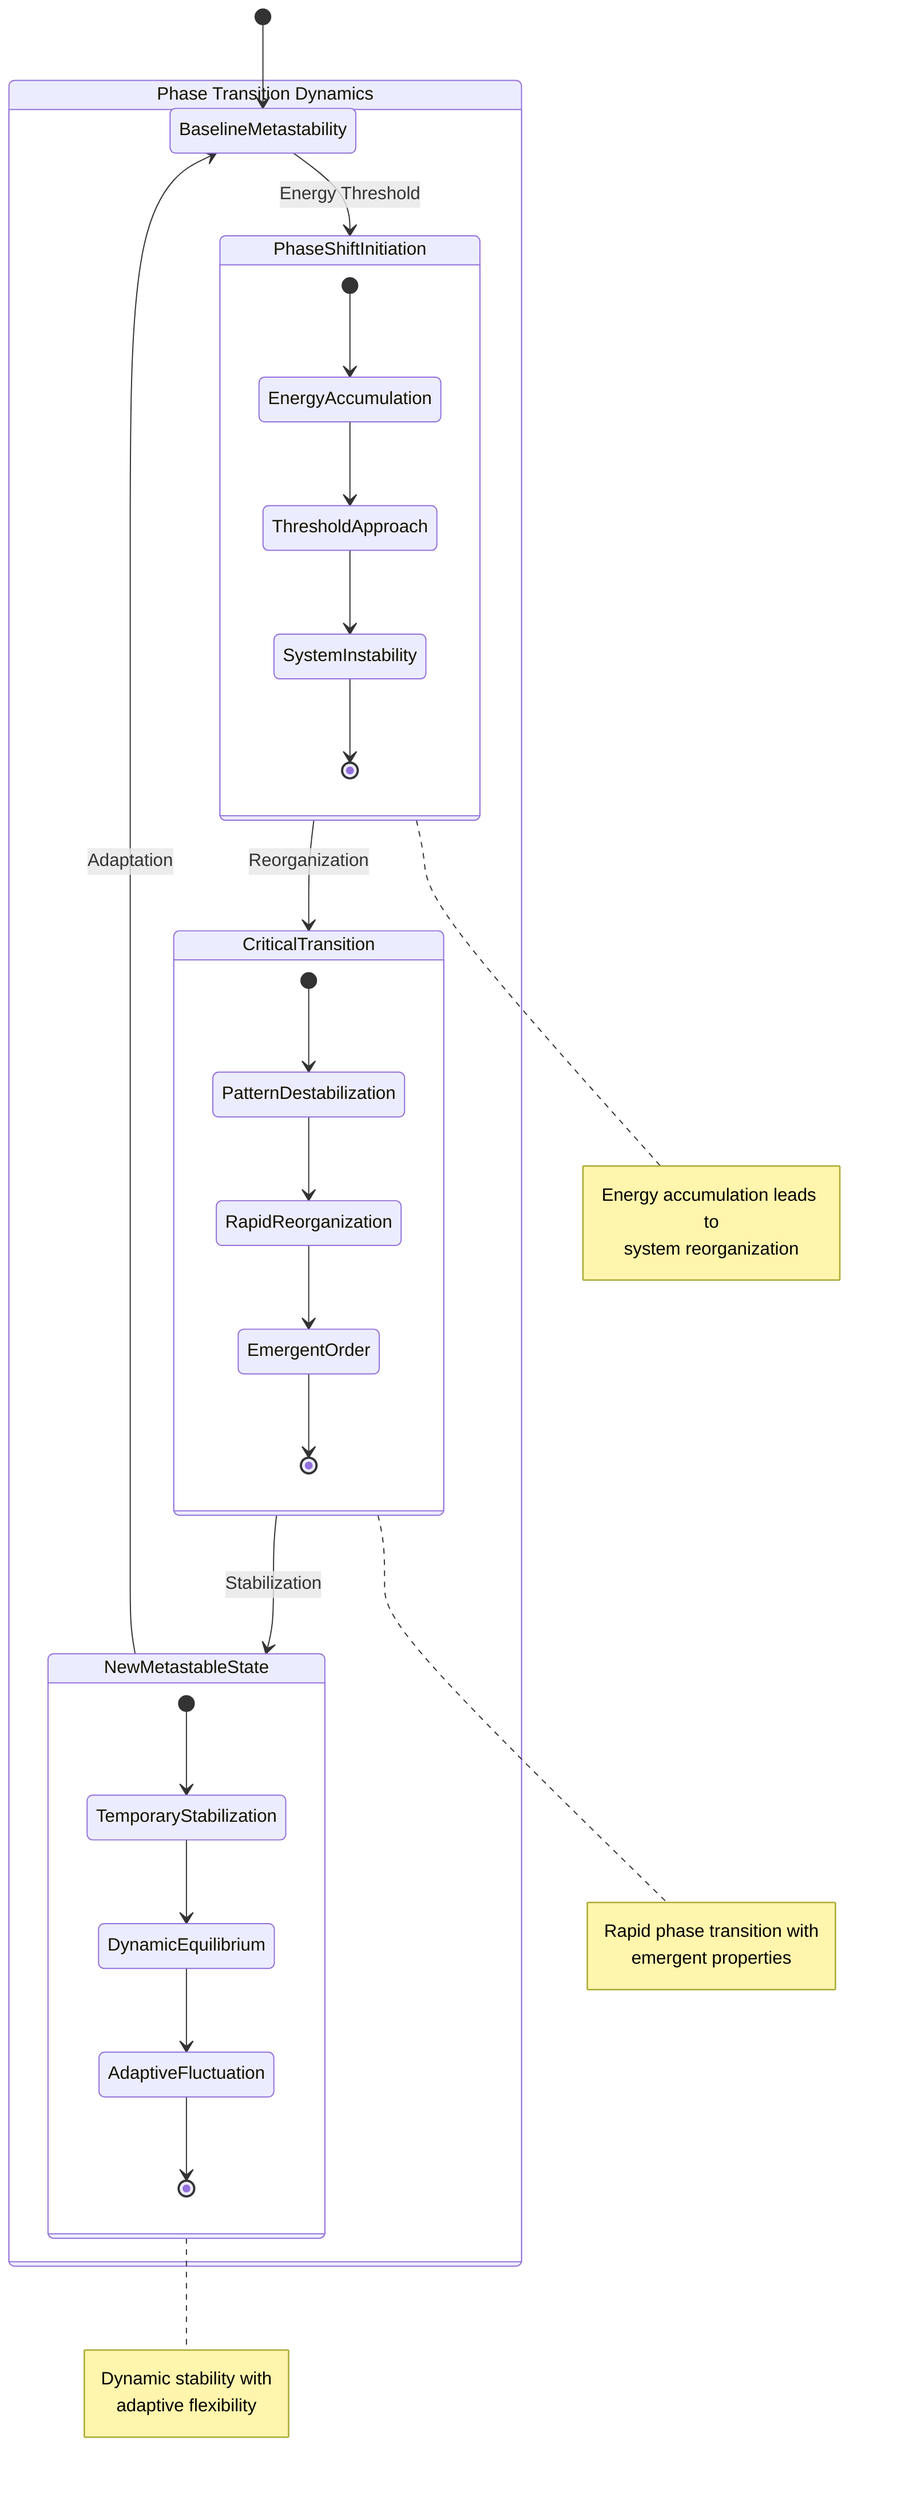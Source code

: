 stateDiagram-v2
    [*] --> BaselineMetastability

    state "Phase Transition Dynamics" as PTD {
        BaselineMetastability --> PhaseShiftInitiation: Energy Threshold
        PhaseShiftInitiation --> CriticalTransition: Reorganization
        CriticalTransition --> NewMetastableState: Stabilization
        NewMetastableState --> BaselineMetastability: Adaptation
    }

    state PhaseShiftInitiation {
        [*] --> EnergyAccumulation
        EnergyAccumulation --> ThresholdApproach
        ThresholdApproach --> SystemInstability
        SystemInstability --> [*]
    }

    state CriticalTransition {
        [*] --> PatternDestabilization
        PatternDestabilization --> RapidReorganization
        RapidReorganization --> EmergentOrder
        EmergentOrder --> [*]
    }

    state NewMetastableState {
        [*] --> TemporaryStabilization
        TemporaryStabilization --> DynamicEquilibrium
        DynamicEquilibrium --> AdaptiveFluctuation
        AdaptiveFluctuation --> [*]
    }

    note right of PhaseShiftInitiation
        Energy accumulation leads to
        system reorganization
    end note

    note right of CriticalTransition
        Rapid phase transition with
        emergent properties
    end note

    note right of NewMetastableState
        Dynamic stability with
        adaptive flexibility
    end note